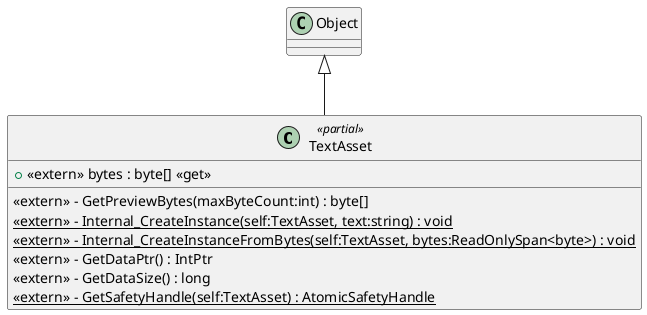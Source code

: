 @startuml
class TextAsset <<partial>> {
    + <<extern>> bytes : byte[] <<get>>
    <<extern>> - GetPreviewBytes(maxByteCount:int) : byte[]
    <<extern>> {static} - Internal_CreateInstance(self:TextAsset, text:string) : void
    <<extern>> {static} - Internal_CreateInstanceFromBytes(self:TextAsset, bytes:ReadOnlySpan<byte>) : void
    <<extern>> - GetDataPtr() : IntPtr
    <<extern>> - GetDataSize() : long
    {static} <<extern>> - GetSafetyHandle(self:TextAsset) : AtomicSafetyHandle
}
Object <|-- TextAsset
@enduml
